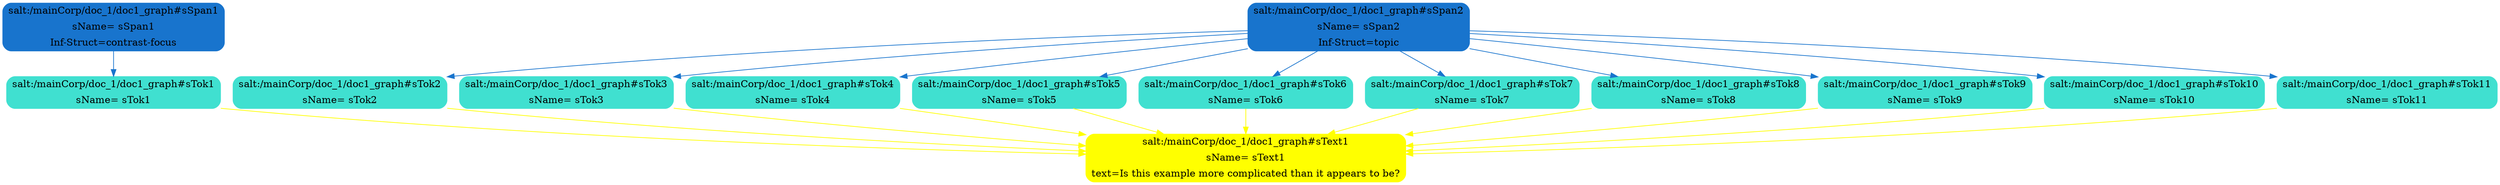 digraph G {
ordering=out;
<salt:/mainCorp/doc_1/doc1_graph#sSpan1> -> <salt:/mainCorp/doc_1/doc1_graph#sTok1>[color=dodgerblue3,style=filled];
<salt:/mainCorp/doc_1/doc1_graph#sTok1> -> <salt:/mainCorp/doc_1/doc1_graph#sText1>[color=yellow,style=filled];
<salt:/mainCorp/doc_1/doc1_graph#sSpan2> -> <salt:/mainCorp/doc_1/doc1_graph#sTok2>[color=dodgerblue3,style=filled];
<salt:/mainCorp/doc_1/doc1_graph#sTok2> -> <salt:/mainCorp/doc_1/doc1_graph#sText1>[color=yellow,style=filled];
<salt:/mainCorp/doc_1/doc1_graph#sSpan2> -> <salt:/mainCorp/doc_1/doc1_graph#sTok3>[color=dodgerblue3,style=filled];
<salt:/mainCorp/doc_1/doc1_graph#sTok3> -> <salt:/mainCorp/doc_1/doc1_graph#sText1>[color=yellow,style=filled];
<salt:/mainCorp/doc_1/doc1_graph#sSpan2> -> <salt:/mainCorp/doc_1/doc1_graph#sTok4>[color=dodgerblue3,style=filled];
<salt:/mainCorp/doc_1/doc1_graph#sTok4> -> <salt:/mainCorp/doc_1/doc1_graph#sText1>[color=yellow,style=filled];
<salt:/mainCorp/doc_1/doc1_graph#sSpan2> -> <salt:/mainCorp/doc_1/doc1_graph#sTok5>[color=dodgerblue3,style=filled];
<salt:/mainCorp/doc_1/doc1_graph#sTok5> -> <salt:/mainCorp/doc_1/doc1_graph#sText1>[color=yellow,style=filled];
<salt:/mainCorp/doc_1/doc1_graph#sSpan2> -> <salt:/mainCorp/doc_1/doc1_graph#sTok6>[color=dodgerblue3,style=filled];
<salt:/mainCorp/doc_1/doc1_graph#sTok6> -> <salt:/mainCorp/doc_1/doc1_graph#sText1>[color=yellow,style=filled];
<salt:/mainCorp/doc_1/doc1_graph#sSpan2> -> <salt:/mainCorp/doc_1/doc1_graph#sTok7>[color=dodgerblue3,style=filled];
<salt:/mainCorp/doc_1/doc1_graph#sTok7> -> <salt:/mainCorp/doc_1/doc1_graph#sText1>[color=yellow,style=filled];
<salt:/mainCorp/doc_1/doc1_graph#sSpan2> -> <salt:/mainCorp/doc_1/doc1_graph#sTok8>[color=dodgerblue3,style=filled];
<salt:/mainCorp/doc_1/doc1_graph#sTok8> -> <salt:/mainCorp/doc_1/doc1_graph#sText1>[color=yellow,style=filled];
<salt:/mainCorp/doc_1/doc1_graph#sSpan2> -> <salt:/mainCorp/doc_1/doc1_graph#sTok9>[color=dodgerblue3,style=filled];
<salt:/mainCorp/doc_1/doc1_graph#sTok9> -> <salt:/mainCorp/doc_1/doc1_graph#sText1>[color=yellow,style=filled];
<salt:/mainCorp/doc_1/doc1_graph#sSpan2> -> <salt:/mainCorp/doc_1/doc1_graph#sTok10>[color=dodgerblue3,style=filled];
<salt:/mainCorp/doc_1/doc1_graph#sTok10> -> <salt:/mainCorp/doc_1/doc1_graph#sText1>[color=yellow,style=filled];
<salt:/mainCorp/doc_1/doc1_graph#sSpan2> -> <salt:/mainCorp/doc_1/doc1_graph#sTok11>[color=dodgerblue3,style=filled];
<salt:/mainCorp/doc_1/doc1_graph#sTok11> -> <salt:/mainCorp/doc_1/doc1_graph#sText1>[color=yellow,style=filled];
{
rank=max;
<salt:/mainCorp/doc_1/doc1_graph#sText1>[shape=Mrecord,color=yellow,style=filled,label="{{salt:/mainCorp/doc_1/doc1_graph#sText1}|{sName= sText1}|{text=Is this example more complicated than it appears to be?}}"];
}
{
rank=same;
<salt:/mainCorp/doc_1/doc1_graph#sTok1>[shape=Mrecord,color=turquoise,style=filled,label="{{salt:/mainCorp/doc_1/doc1_graph#sTok1}|{sName= sTok1}}"];
<salt:/mainCorp/doc_1/doc1_graph#sTok2>[shape=Mrecord,color=turquoise,style=filled,label="{{salt:/mainCorp/doc_1/doc1_graph#sTok2}|{sName= sTok2}}"];
<salt:/mainCorp/doc_1/doc1_graph#sTok3>[shape=Mrecord,color=turquoise,style=filled,label="{{salt:/mainCorp/doc_1/doc1_graph#sTok3}|{sName= sTok3}}"];
<salt:/mainCorp/doc_1/doc1_graph#sTok4>[shape=Mrecord,color=turquoise,style=filled,label="{{salt:/mainCorp/doc_1/doc1_graph#sTok4}|{sName= sTok4}}"];
<salt:/mainCorp/doc_1/doc1_graph#sTok5>[shape=Mrecord,color=turquoise,style=filled,label="{{salt:/mainCorp/doc_1/doc1_graph#sTok5}|{sName= sTok5}}"];
<salt:/mainCorp/doc_1/doc1_graph#sTok6>[shape=Mrecord,color=turquoise,style=filled,label="{{salt:/mainCorp/doc_1/doc1_graph#sTok6}|{sName= sTok6}}"];
<salt:/mainCorp/doc_1/doc1_graph#sTok7>[shape=Mrecord,color=turquoise,style=filled,label="{{salt:/mainCorp/doc_1/doc1_graph#sTok7}|{sName= sTok7}}"];
<salt:/mainCorp/doc_1/doc1_graph#sTok8>[shape=Mrecord,color=turquoise,style=filled,label="{{salt:/mainCorp/doc_1/doc1_graph#sTok8}|{sName= sTok8}}"];
<salt:/mainCorp/doc_1/doc1_graph#sTok9>[shape=Mrecord,color=turquoise,style=filled,label="{{salt:/mainCorp/doc_1/doc1_graph#sTok9}|{sName= sTok9}}"];
<salt:/mainCorp/doc_1/doc1_graph#sTok10>[shape=Mrecord,color=turquoise,style=filled,label="{{salt:/mainCorp/doc_1/doc1_graph#sTok10}|{sName= sTok10}}"];
<salt:/mainCorp/doc_1/doc1_graph#sTok11>[shape=Mrecord,color=turquoise,style=filled,label="{{salt:/mainCorp/doc_1/doc1_graph#sTok11}|{sName= sTok11}}"];
}
{
rank=same;
<salt:/mainCorp/doc_1/doc1_graph#sSpan1>[shape=Mrecord,color=dodgerblue3,style=filled,label="{{salt:/mainCorp/doc_1/doc1_graph#sSpan1}|{sName= sSpan1}|{Inf-Struct=contrast-focus}}"];
<salt:/mainCorp/doc_1/doc1_graph#sSpan2>[shape=Mrecord,color=dodgerblue3,style=filled,label="{{salt:/mainCorp/doc_1/doc1_graph#sSpan2}|{sName= sSpan2}|{Inf-Struct=topic}}"];
}
}
